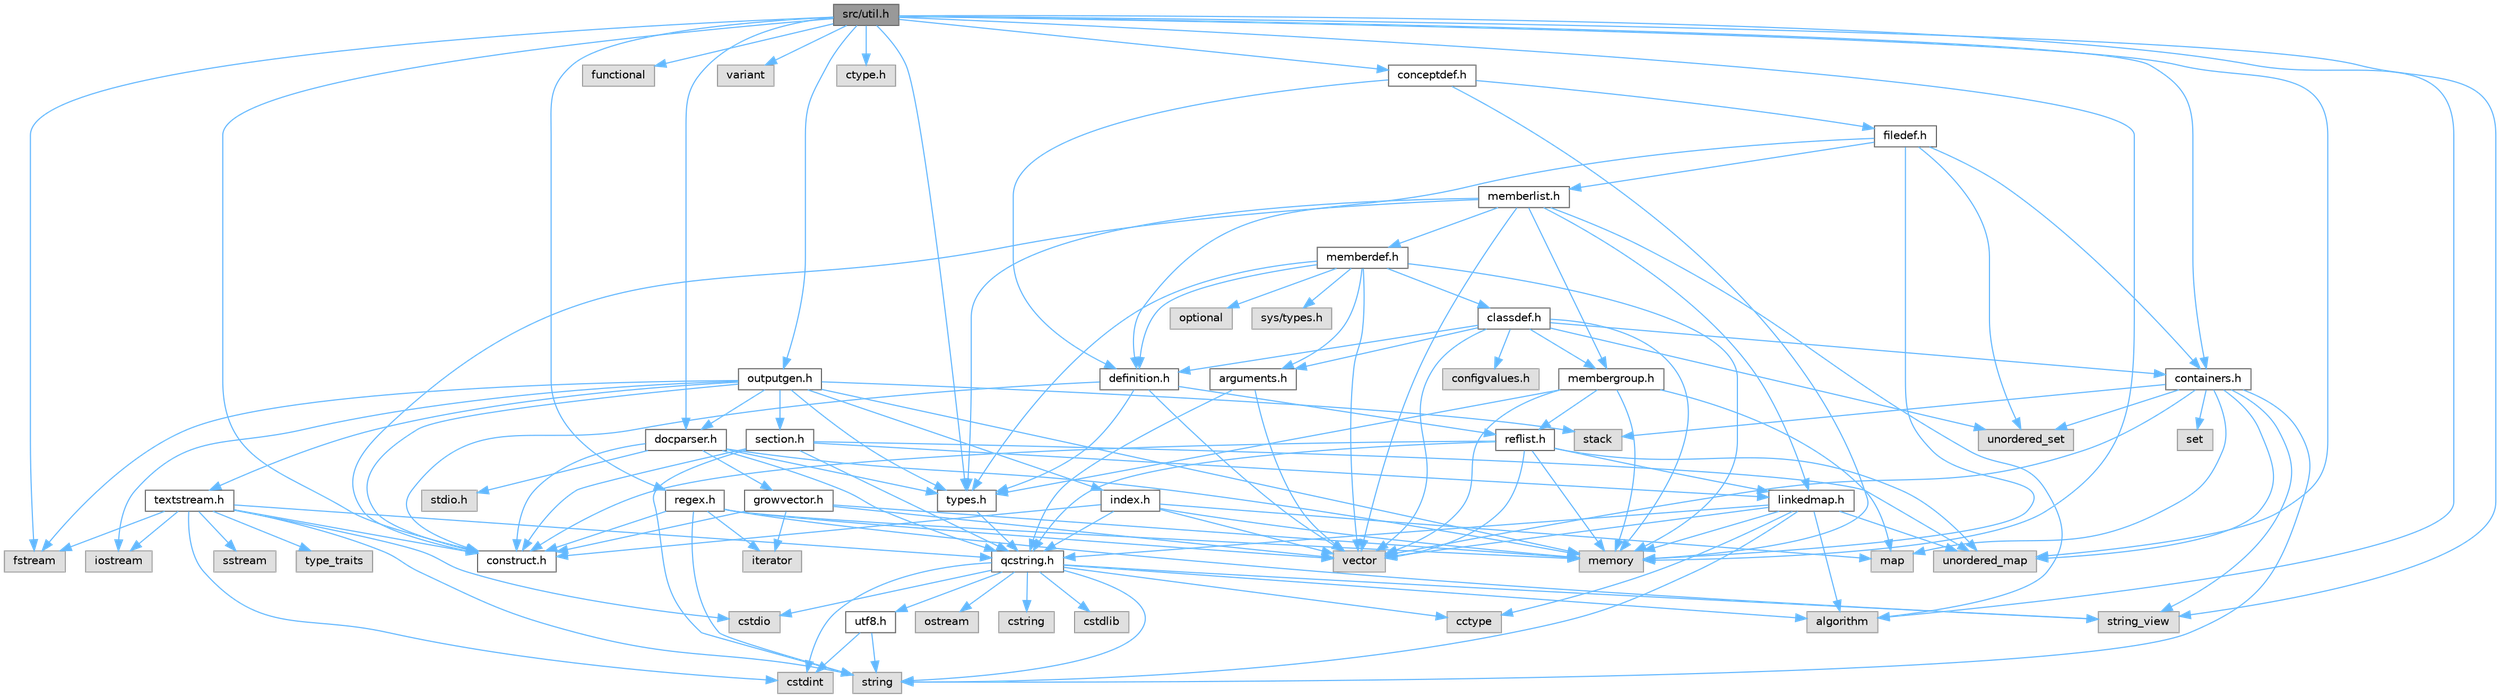 digraph "src/util.h"
{
 // INTERACTIVE_SVG=YES
 // LATEX_PDF_SIZE
  bgcolor="transparent";
  edge [fontname=Helvetica,fontsize=10,labelfontname=Helvetica,labelfontsize=10];
  node [fontname=Helvetica,fontsize=10,shape=box,height=0.2,width=0.4];
  Node1 [id="Node000001",label="src/util.h",height=0.2,width=0.4,color="gray40", fillcolor="grey60", style="filled", fontcolor="black",tooltip="A bunch of utility functions."];
  Node1 -> Node2 [id="edge1_Node000001_Node000002",color="steelblue1",style="solid",tooltip=" "];
  Node2 [id="Node000002",label="memory",height=0.2,width=0.4,color="grey60", fillcolor="#E0E0E0", style="filled",tooltip=" "];
  Node1 -> Node3 [id="edge2_Node000001_Node000003",color="steelblue1",style="solid",tooltip=" "];
  Node3 [id="Node000003",label="unordered_map",height=0.2,width=0.4,color="grey60", fillcolor="#E0E0E0", style="filled",tooltip=" "];
  Node1 -> Node4 [id="edge3_Node000001_Node000004",color="steelblue1",style="solid",tooltip=" "];
  Node4 [id="Node000004",label="algorithm",height=0.2,width=0.4,color="grey60", fillcolor="#E0E0E0", style="filled",tooltip=" "];
  Node1 -> Node5 [id="edge4_Node000001_Node000005",color="steelblue1",style="solid",tooltip=" "];
  Node5 [id="Node000005",label="functional",height=0.2,width=0.4,color="grey60", fillcolor="#E0E0E0", style="filled",tooltip=" "];
  Node1 -> Node6 [id="edge5_Node000001_Node000006",color="steelblue1",style="solid",tooltip=" "];
  Node6 [id="Node000006",label="fstream",height=0.2,width=0.4,color="grey60", fillcolor="#E0E0E0", style="filled",tooltip=" "];
  Node1 -> Node7 [id="edge6_Node000001_Node000007",color="steelblue1",style="solid",tooltip=" "];
  Node7 [id="Node000007",label="variant",height=0.2,width=0.4,color="grey60", fillcolor="#E0E0E0", style="filled",tooltip=" "];
  Node1 -> Node8 [id="edge7_Node000001_Node000008",color="steelblue1",style="solid",tooltip=" "];
  Node8 [id="Node000008",label="string_view",height=0.2,width=0.4,color="grey60", fillcolor="#E0E0E0", style="filled",tooltip=" "];
  Node1 -> Node9 [id="edge8_Node000001_Node000009",color="steelblue1",style="solid",tooltip=" "];
  Node9 [id="Node000009",label="ctype.h",height=0.2,width=0.4,color="grey60", fillcolor="#E0E0E0", style="filled",tooltip=" "];
  Node1 -> Node10 [id="edge9_Node000001_Node000010",color="steelblue1",style="solid",tooltip=" "];
  Node10 [id="Node000010",label="types.h",height=0.2,width=0.4,color="grey40", fillcolor="white", style="filled",URL="$d9/d49/types_8h.html",tooltip="This file contains a number of basic enums and types."];
  Node10 -> Node11 [id="edge10_Node000010_Node000011",color="steelblue1",style="solid",tooltip=" "];
  Node11 [id="Node000011",label="qcstring.h",height=0.2,width=0.4,color="grey40", fillcolor="white", style="filled",URL="$d7/d5c/qcstring_8h.html",tooltip=" "];
  Node11 -> Node12 [id="edge11_Node000011_Node000012",color="steelblue1",style="solid",tooltip=" "];
  Node12 [id="Node000012",label="string",height=0.2,width=0.4,color="grey60", fillcolor="#E0E0E0", style="filled",tooltip=" "];
  Node11 -> Node8 [id="edge12_Node000011_Node000008",color="steelblue1",style="solid",tooltip=" "];
  Node11 -> Node4 [id="edge13_Node000011_Node000004",color="steelblue1",style="solid",tooltip=" "];
  Node11 -> Node13 [id="edge14_Node000011_Node000013",color="steelblue1",style="solid",tooltip=" "];
  Node13 [id="Node000013",label="cctype",height=0.2,width=0.4,color="grey60", fillcolor="#E0E0E0", style="filled",tooltip=" "];
  Node11 -> Node14 [id="edge15_Node000011_Node000014",color="steelblue1",style="solid",tooltip=" "];
  Node14 [id="Node000014",label="cstring",height=0.2,width=0.4,color="grey60", fillcolor="#E0E0E0", style="filled",tooltip=" "];
  Node11 -> Node15 [id="edge16_Node000011_Node000015",color="steelblue1",style="solid",tooltip=" "];
  Node15 [id="Node000015",label="cstdio",height=0.2,width=0.4,color="grey60", fillcolor="#E0E0E0", style="filled",tooltip=" "];
  Node11 -> Node16 [id="edge17_Node000011_Node000016",color="steelblue1",style="solid",tooltip=" "];
  Node16 [id="Node000016",label="cstdlib",height=0.2,width=0.4,color="grey60", fillcolor="#E0E0E0", style="filled",tooltip=" "];
  Node11 -> Node17 [id="edge18_Node000011_Node000017",color="steelblue1",style="solid",tooltip=" "];
  Node17 [id="Node000017",label="cstdint",height=0.2,width=0.4,color="grey60", fillcolor="#E0E0E0", style="filled",tooltip=" "];
  Node11 -> Node18 [id="edge19_Node000011_Node000018",color="steelblue1",style="solid",tooltip=" "];
  Node18 [id="Node000018",label="ostream",height=0.2,width=0.4,color="grey60", fillcolor="#E0E0E0", style="filled",tooltip=" "];
  Node11 -> Node19 [id="edge20_Node000011_Node000019",color="steelblue1",style="solid",tooltip=" "];
  Node19 [id="Node000019",label="utf8.h",height=0.2,width=0.4,color="grey40", fillcolor="white", style="filled",URL="$db/d7c/utf8_8h.html",tooltip="Various UTF8 related helper functions."];
  Node19 -> Node17 [id="edge21_Node000019_Node000017",color="steelblue1",style="solid",tooltip=" "];
  Node19 -> Node12 [id="edge22_Node000019_Node000012",color="steelblue1",style="solid",tooltip=" "];
  Node1 -> Node20 [id="edge23_Node000001_Node000020",color="steelblue1",style="solid",tooltip=" "];
  Node20 [id="Node000020",label="docparser.h",height=0.2,width=0.4,color="grey40", fillcolor="white", style="filled",URL="$de/d9c/docparser_8h.html",tooltip=" "];
  Node20 -> Node21 [id="edge24_Node000020_Node000021",color="steelblue1",style="solid",tooltip=" "];
  Node21 [id="Node000021",label="stdio.h",height=0.2,width=0.4,color="grey60", fillcolor="#E0E0E0", style="filled",tooltip=" "];
  Node20 -> Node2 [id="edge25_Node000020_Node000002",color="steelblue1",style="solid",tooltip=" "];
  Node20 -> Node11 [id="edge26_Node000020_Node000011",color="steelblue1",style="solid",tooltip=" "];
  Node20 -> Node22 [id="edge27_Node000020_Node000022",color="steelblue1",style="solid",tooltip=" "];
  Node22 [id="Node000022",label="growvector.h",height=0.2,width=0.4,color="grey40", fillcolor="white", style="filled",URL="$d7/d50/growvector_8h.html",tooltip=" "];
  Node22 -> Node23 [id="edge28_Node000022_Node000023",color="steelblue1",style="solid",tooltip=" "];
  Node23 [id="Node000023",label="vector",height=0.2,width=0.4,color="grey60", fillcolor="#E0E0E0", style="filled",tooltip=" "];
  Node22 -> Node2 [id="edge29_Node000022_Node000002",color="steelblue1",style="solid",tooltip=" "];
  Node22 -> Node24 [id="edge30_Node000022_Node000024",color="steelblue1",style="solid",tooltip=" "];
  Node24 [id="Node000024",label="iterator",height=0.2,width=0.4,color="grey60", fillcolor="#E0E0E0", style="filled",tooltip=" "];
  Node22 -> Node25 [id="edge31_Node000022_Node000025",color="steelblue1",style="solid",tooltip=" "];
  Node25 [id="Node000025",label="construct.h",height=0.2,width=0.4,color="grey40", fillcolor="white", style="filled",URL="$d7/dfc/construct_8h.html",tooltip=" "];
  Node20 -> Node25 [id="edge32_Node000020_Node000025",color="steelblue1",style="solid",tooltip=" "];
  Node20 -> Node10 [id="edge33_Node000020_Node000010",color="steelblue1",style="solid",tooltip=" "];
  Node1 -> Node26 [id="edge34_Node000001_Node000026",color="steelblue1",style="solid",tooltip=" "];
  Node26 [id="Node000026",label="containers.h",height=0.2,width=0.4,color="grey40", fillcolor="white", style="filled",URL="$d5/d75/containers_8h.html",tooltip=" "];
  Node26 -> Node23 [id="edge35_Node000026_Node000023",color="steelblue1",style="solid",tooltip=" "];
  Node26 -> Node12 [id="edge36_Node000026_Node000012",color="steelblue1",style="solid",tooltip=" "];
  Node26 -> Node8 [id="edge37_Node000026_Node000008",color="steelblue1",style="solid",tooltip=" "];
  Node26 -> Node27 [id="edge38_Node000026_Node000027",color="steelblue1",style="solid",tooltip=" "];
  Node27 [id="Node000027",label="set",height=0.2,width=0.4,color="grey60", fillcolor="#E0E0E0", style="filled",tooltip=" "];
  Node26 -> Node28 [id="edge39_Node000026_Node000028",color="steelblue1",style="solid",tooltip=" "];
  Node28 [id="Node000028",label="map",height=0.2,width=0.4,color="grey60", fillcolor="#E0E0E0", style="filled",tooltip=" "];
  Node26 -> Node29 [id="edge40_Node000026_Node000029",color="steelblue1",style="solid",tooltip=" "];
  Node29 [id="Node000029",label="unordered_set",height=0.2,width=0.4,color="grey60", fillcolor="#E0E0E0", style="filled",tooltip=" "];
  Node26 -> Node3 [id="edge41_Node000026_Node000003",color="steelblue1",style="solid",tooltip=" "];
  Node26 -> Node30 [id="edge42_Node000026_Node000030",color="steelblue1",style="solid",tooltip=" "];
  Node30 [id="Node000030",label="stack",height=0.2,width=0.4,color="grey60", fillcolor="#E0E0E0", style="filled",tooltip=" "];
  Node1 -> Node31 [id="edge43_Node000001_Node000031",color="steelblue1",style="solid",tooltip=" "];
  Node31 [id="Node000031",label="outputgen.h",height=0.2,width=0.4,color="grey40", fillcolor="white", style="filled",URL="$df/d06/outputgen_8h.html",tooltip=" "];
  Node31 -> Node2 [id="edge44_Node000031_Node000002",color="steelblue1",style="solid",tooltip=" "];
  Node31 -> Node30 [id="edge45_Node000031_Node000030",color="steelblue1",style="solid",tooltip=" "];
  Node31 -> Node32 [id="edge46_Node000031_Node000032",color="steelblue1",style="solid",tooltip=" "];
  Node32 [id="Node000032",label="iostream",height=0.2,width=0.4,color="grey60", fillcolor="#E0E0E0", style="filled",tooltip=" "];
  Node31 -> Node6 [id="edge47_Node000031_Node000006",color="steelblue1",style="solid",tooltip=" "];
  Node31 -> Node10 [id="edge48_Node000031_Node000010",color="steelblue1",style="solid",tooltip=" "];
  Node31 -> Node33 [id="edge49_Node000031_Node000033",color="steelblue1",style="solid",tooltip=" "];
  Node33 [id="Node000033",label="index.h",height=0.2,width=0.4,color="grey40", fillcolor="white", style="filled",URL="$d1/db5/index_8h.html",tooltip=" "];
  Node33 -> Node2 [id="edge50_Node000033_Node000002",color="steelblue1",style="solid",tooltip=" "];
  Node33 -> Node23 [id="edge51_Node000033_Node000023",color="steelblue1",style="solid",tooltip=" "];
  Node33 -> Node28 [id="edge52_Node000033_Node000028",color="steelblue1",style="solid",tooltip=" "];
  Node33 -> Node11 [id="edge53_Node000033_Node000011",color="steelblue1",style="solid",tooltip=" "];
  Node33 -> Node25 [id="edge54_Node000033_Node000025",color="steelblue1",style="solid",tooltip=" "];
  Node31 -> Node34 [id="edge55_Node000031_Node000034",color="steelblue1",style="solid",tooltip=" "];
  Node34 [id="Node000034",label="section.h",height=0.2,width=0.4,color="grey40", fillcolor="white", style="filled",URL="$d1/d2a/section_8h.html",tooltip=" "];
  Node34 -> Node12 [id="edge56_Node000034_Node000012",color="steelblue1",style="solid",tooltip=" "];
  Node34 -> Node3 [id="edge57_Node000034_Node000003",color="steelblue1",style="solid",tooltip=" "];
  Node34 -> Node11 [id="edge58_Node000034_Node000011",color="steelblue1",style="solid",tooltip=" "];
  Node34 -> Node35 [id="edge59_Node000034_Node000035",color="steelblue1",style="solid",tooltip=" "];
  Node35 [id="Node000035",label="linkedmap.h",height=0.2,width=0.4,color="grey40", fillcolor="white", style="filled",URL="$da/de1/linkedmap_8h.html",tooltip=" "];
  Node35 -> Node3 [id="edge60_Node000035_Node000003",color="steelblue1",style="solid",tooltip=" "];
  Node35 -> Node23 [id="edge61_Node000035_Node000023",color="steelblue1",style="solid",tooltip=" "];
  Node35 -> Node2 [id="edge62_Node000035_Node000002",color="steelblue1",style="solid",tooltip=" "];
  Node35 -> Node12 [id="edge63_Node000035_Node000012",color="steelblue1",style="solid",tooltip=" "];
  Node35 -> Node4 [id="edge64_Node000035_Node000004",color="steelblue1",style="solid",tooltip=" "];
  Node35 -> Node13 [id="edge65_Node000035_Node000013",color="steelblue1",style="solid",tooltip=" "];
  Node35 -> Node11 [id="edge66_Node000035_Node000011",color="steelblue1",style="solid",tooltip=" "];
  Node34 -> Node25 [id="edge67_Node000034_Node000025",color="steelblue1",style="solid",tooltip=" "];
  Node31 -> Node36 [id="edge68_Node000031_Node000036",color="steelblue1",style="solid",tooltip=" "];
  Node36 [id="Node000036",label="textstream.h",height=0.2,width=0.4,color="grey40", fillcolor="white", style="filled",URL="$d4/d7d/textstream_8h.html",tooltip=" "];
  Node36 -> Node12 [id="edge69_Node000036_Node000012",color="steelblue1",style="solid",tooltip=" "];
  Node36 -> Node32 [id="edge70_Node000036_Node000032",color="steelblue1",style="solid",tooltip=" "];
  Node36 -> Node37 [id="edge71_Node000036_Node000037",color="steelblue1",style="solid",tooltip=" "];
  Node37 [id="Node000037",label="sstream",height=0.2,width=0.4,color="grey60", fillcolor="#E0E0E0", style="filled",tooltip=" "];
  Node36 -> Node17 [id="edge72_Node000036_Node000017",color="steelblue1",style="solid",tooltip=" "];
  Node36 -> Node15 [id="edge73_Node000036_Node000015",color="steelblue1",style="solid",tooltip=" "];
  Node36 -> Node6 [id="edge74_Node000036_Node000006",color="steelblue1",style="solid",tooltip=" "];
  Node36 -> Node38 [id="edge75_Node000036_Node000038",color="steelblue1",style="solid",tooltip=" "];
  Node38 [id="Node000038",label="type_traits",height=0.2,width=0.4,color="grey60", fillcolor="#E0E0E0", style="filled",tooltip=" "];
  Node36 -> Node11 [id="edge76_Node000036_Node000011",color="steelblue1",style="solid",tooltip=" "];
  Node36 -> Node25 [id="edge77_Node000036_Node000025",color="steelblue1",style="solid",tooltip=" "];
  Node31 -> Node20 [id="edge78_Node000031_Node000020",color="steelblue1",style="solid",tooltip=" "];
  Node31 -> Node25 [id="edge79_Node000031_Node000025",color="steelblue1",style="solid",tooltip=" "];
  Node1 -> Node39 [id="edge80_Node000001_Node000039",color="steelblue1",style="solid",tooltip=" "];
  Node39 [id="Node000039",label="regex.h",height=0.2,width=0.4,color="grey40", fillcolor="white", style="filled",URL="$d1/d21/regex_8h.html",tooltip=" "];
  Node39 -> Node2 [id="edge81_Node000039_Node000002",color="steelblue1",style="solid",tooltip=" "];
  Node39 -> Node12 [id="edge82_Node000039_Node000012",color="steelblue1",style="solid",tooltip=" "];
  Node39 -> Node8 [id="edge83_Node000039_Node000008",color="steelblue1",style="solid",tooltip=" "];
  Node39 -> Node23 [id="edge84_Node000039_Node000023",color="steelblue1",style="solid",tooltip=" "];
  Node39 -> Node24 [id="edge85_Node000039_Node000024",color="steelblue1",style="solid",tooltip=" "];
  Node39 -> Node25 [id="edge86_Node000039_Node000025",color="steelblue1",style="solid",tooltip=" "];
  Node1 -> Node40 [id="edge87_Node000001_Node000040",color="steelblue1",style="solid",tooltip=" "];
  Node40 [id="Node000040",label="conceptdef.h",height=0.2,width=0.4,color="grey40", fillcolor="white", style="filled",URL="$da/df1/conceptdef_8h.html",tooltip=" "];
  Node40 -> Node2 [id="edge88_Node000040_Node000002",color="steelblue1",style="solid",tooltip=" "];
  Node40 -> Node41 [id="edge89_Node000040_Node000041",color="steelblue1",style="solid",tooltip=" "];
  Node41 [id="Node000041",label="definition.h",height=0.2,width=0.4,color="grey40", fillcolor="white", style="filled",URL="$df/da1/definition_8h.html",tooltip=" "];
  Node41 -> Node23 [id="edge90_Node000041_Node000023",color="steelblue1",style="solid",tooltip=" "];
  Node41 -> Node10 [id="edge91_Node000041_Node000010",color="steelblue1",style="solid",tooltip=" "];
  Node41 -> Node42 [id="edge92_Node000041_Node000042",color="steelblue1",style="solid",tooltip=" "];
  Node42 [id="Node000042",label="reflist.h",height=0.2,width=0.4,color="grey40", fillcolor="white", style="filled",URL="$d1/d02/reflist_8h.html",tooltip=" "];
  Node42 -> Node23 [id="edge93_Node000042_Node000023",color="steelblue1",style="solid",tooltip=" "];
  Node42 -> Node3 [id="edge94_Node000042_Node000003",color="steelblue1",style="solid",tooltip=" "];
  Node42 -> Node2 [id="edge95_Node000042_Node000002",color="steelblue1",style="solid",tooltip=" "];
  Node42 -> Node11 [id="edge96_Node000042_Node000011",color="steelblue1",style="solid",tooltip=" "];
  Node42 -> Node35 [id="edge97_Node000042_Node000035",color="steelblue1",style="solid",tooltip=" "];
  Node42 -> Node25 [id="edge98_Node000042_Node000025",color="steelblue1",style="solid",tooltip=" "];
  Node41 -> Node25 [id="edge99_Node000041_Node000025",color="steelblue1",style="solid",tooltip=" "];
  Node40 -> Node43 [id="edge100_Node000040_Node000043",color="steelblue1",style="solid",tooltip=" "];
  Node43 [id="Node000043",label="filedef.h",height=0.2,width=0.4,color="grey40", fillcolor="white", style="filled",URL="$d4/d3a/filedef_8h.html",tooltip=" "];
  Node43 -> Node2 [id="edge101_Node000043_Node000002",color="steelblue1",style="solid",tooltip=" "];
  Node43 -> Node29 [id="edge102_Node000043_Node000029",color="steelblue1",style="solid",tooltip=" "];
  Node43 -> Node41 [id="edge103_Node000043_Node000041",color="steelblue1",style="solid",tooltip=" "];
  Node43 -> Node44 [id="edge104_Node000043_Node000044",color="steelblue1",style="solid",tooltip=" "];
  Node44 [id="Node000044",label="memberlist.h",height=0.2,width=0.4,color="grey40", fillcolor="white", style="filled",URL="$dd/d78/memberlist_8h.html",tooltip=" "];
  Node44 -> Node23 [id="edge105_Node000044_Node000023",color="steelblue1",style="solid",tooltip=" "];
  Node44 -> Node4 [id="edge106_Node000044_Node000004",color="steelblue1",style="solid",tooltip=" "];
  Node44 -> Node45 [id="edge107_Node000044_Node000045",color="steelblue1",style="solid",tooltip=" "];
  Node45 [id="Node000045",label="memberdef.h",height=0.2,width=0.4,color="grey40", fillcolor="white", style="filled",URL="$d4/d46/memberdef_8h.html",tooltip=" "];
  Node45 -> Node23 [id="edge108_Node000045_Node000023",color="steelblue1",style="solid",tooltip=" "];
  Node45 -> Node2 [id="edge109_Node000045_Node000002",color="steelblue1",style="solid",tooltip=" "];
  Node45 -> Node46 [id="edge110_Node000045_Node000046",color="steelblue1",style="solid",tooltip=" "];
  Node46 [id="Node000046",label="optional",height=0.2,width=0.4,color="grey60", fillcolor="#E0E0E0", style="filled",tooltip=" "];
  Node45 -> Node47 [id="edge111_Node000045_Node000047",color="steelblue1",style="solid",tooltip=" "];
  Node47 [id="Node000047",label="sys/types.h",height=0.2,width=0.4,color="grey60", fillcolor="#E0E0E0", style="filled",tooltip=" "];
  Node45 -> Node10 [id="edge112_Node000045_Node000010",color="steelblue1",style="solid",tooltip=" "];
  Node45 -> Node41 [id="edge113_Node000045_Node000041",color="steelblue1",style="solid",tooltip=" "];
  Node45 -> Node48 [id="edge114_Node000045_Node000048",color="steelblue1",style="solid",tooltip=" "];
  Node48 [id="Node000048",label="arguments.h",height=0.2,width=0.4,color="grey40", fillcolor="white", style="filled",URL="$df/d9b/arguments_8h.html",tooltip=" "];
  Node48 -> Node23 [id="edge115_Node000048_Node000023",color="steelblue1",style="solid",tooltip=" "];
  Node48 -> Node11 [id="edge116_Node000048_Node000011",color="steelblue1",style="solid",tooltip=" "];
  Node45 -> Node49 [id="edge117_Node000045_Node000049",color="steelblue1",style="solid",tooltip=" "];
  Node49 [id="Node000049",label="classdef.h",height=0.2,width=0.4,color="grey40", fillcolor="white", style="filled",URL="$d1/da6/classdef_8h.html",tooltip=" "];
  Node49 -> Node2 [id="edge118_Node000049_Node000002",color="steelblue1",style="solid",tooltip=" "];
  Node49 -> Node23 [id="edge119_Node000049_Node000023",color="steelblue1",style="solid",tooltip=" "];
  Node49 -> Node29 [id="edge120_Node000049_Node000029",color="steelblue1",style="solid",tooltip=" "];
  Node49 -> Node26 [id="edge121_Node000049_Node000026",color="steelblue1",style="solid",tooltip=" "];
  Node49 -> Node41 [id="edge122_Node000049_Node000041",color="steelblue1",style="solid",tooltip=" "];
  Node49 -> Node48 [id="edge123_Node000049_Node000048",color="steelblue1",style="solid",tooltip=" "];
  Node49 -> Node50 [id="edge124_Node000049_Node000050",color="steelblue1",style="solid",tooltip=" "];
  Node50 [id="Node000050",label="membergroup.h",height=0.2,width=0.4,color="grey40", fillcolor="white", style="filled",URL="$d9/d11/membergroup_8h.html",tooltip=" "];
  Node50 -> Node23 [id="edge125_Node000050_Node000023",color="steelblue1",style="solid",tooltip=" "];
  Node50 -> Node28 [id="edge126_Node000050_Node000028",color="steelblue1",style="solid",tooltip=" "];
  Node50 -> Node2 [id="edge127_Node000050_Node000002",color="steelblue1",style="solid",tooltip=" "];
  Node50 -> Node10 [id="edge128_Node000050_Node000010",color="steelblue1",style="solid",tooltip=" "];
  Node50 -> Node42 [id="edge129_Node000050_Node000042",color="steelblue1",style="solid",tooltip=" "];
  Node49 -> Node51 [id="edge130_Node000049_Node000051",color="steelblue1",style="solid",tooltip=" "];
  Node51 [id="Node000051",label="configvalues.h",height=0.2,width=0.4,color="grey60", fillcolor="#E0E0E0", style="filled",tooltip=" "];
  Node44 -> Node35 [id="edge131_Node000044_Node000035",color="steelblue1",style="solid",tooltip=" "];
  Node44 -> Node10 [id="edge132_Node000044_Node000010",color="steelblue1",style="solid",tooltip=" "];
  Node44 -> Node50 [id="edge133_Node000044_Node000050",color="steelblue1",style="solid",tooltip=" "];
  Node44 -> Node25 [id="edge134_Node000044_Node000025",color="steelblue1",style="solid",tooltip=" "];
  Node43 -> Node26 [id="edge135_Node000043_Node000026",color="steelblue1",style="solid",tooltip=" "];
  Node1 -> Node25 [id="edge136_Node000001_Node000025",color="steelblue1",style="solid",tooltip=" "];
}
